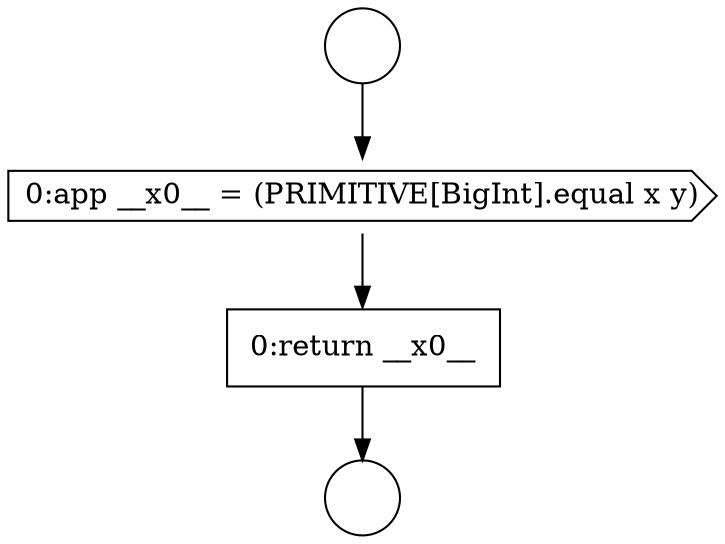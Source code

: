 digraph {
  node158 [shape=circle label=" " color="black" fillcolor="white" style=filled]
  node160 [shape=cds, label=<<font color="black">0:app __x0__ = (PRIMITIVE[BigInt].equal x y)</font>> color="black" fillcolor="white" style=filled]
  node161 [shape=none, margin=0, label=<<font color="black">
    <table border="0" cellborder="1" cellspacing="0" cellpadding="10">
      <tr><td align="left">0:return __x0__</td></tr>
    </table>
  </font>> color="black" fillcolor="white" style=filled]
  node159 [shape=circle label=" " color="black" fillcolor="white" style=filled]
  node158 -> node160 [ color="black"]
  node160 -> node161 [ color="black"]
  node161 -> node159 [ color="black"]
}
